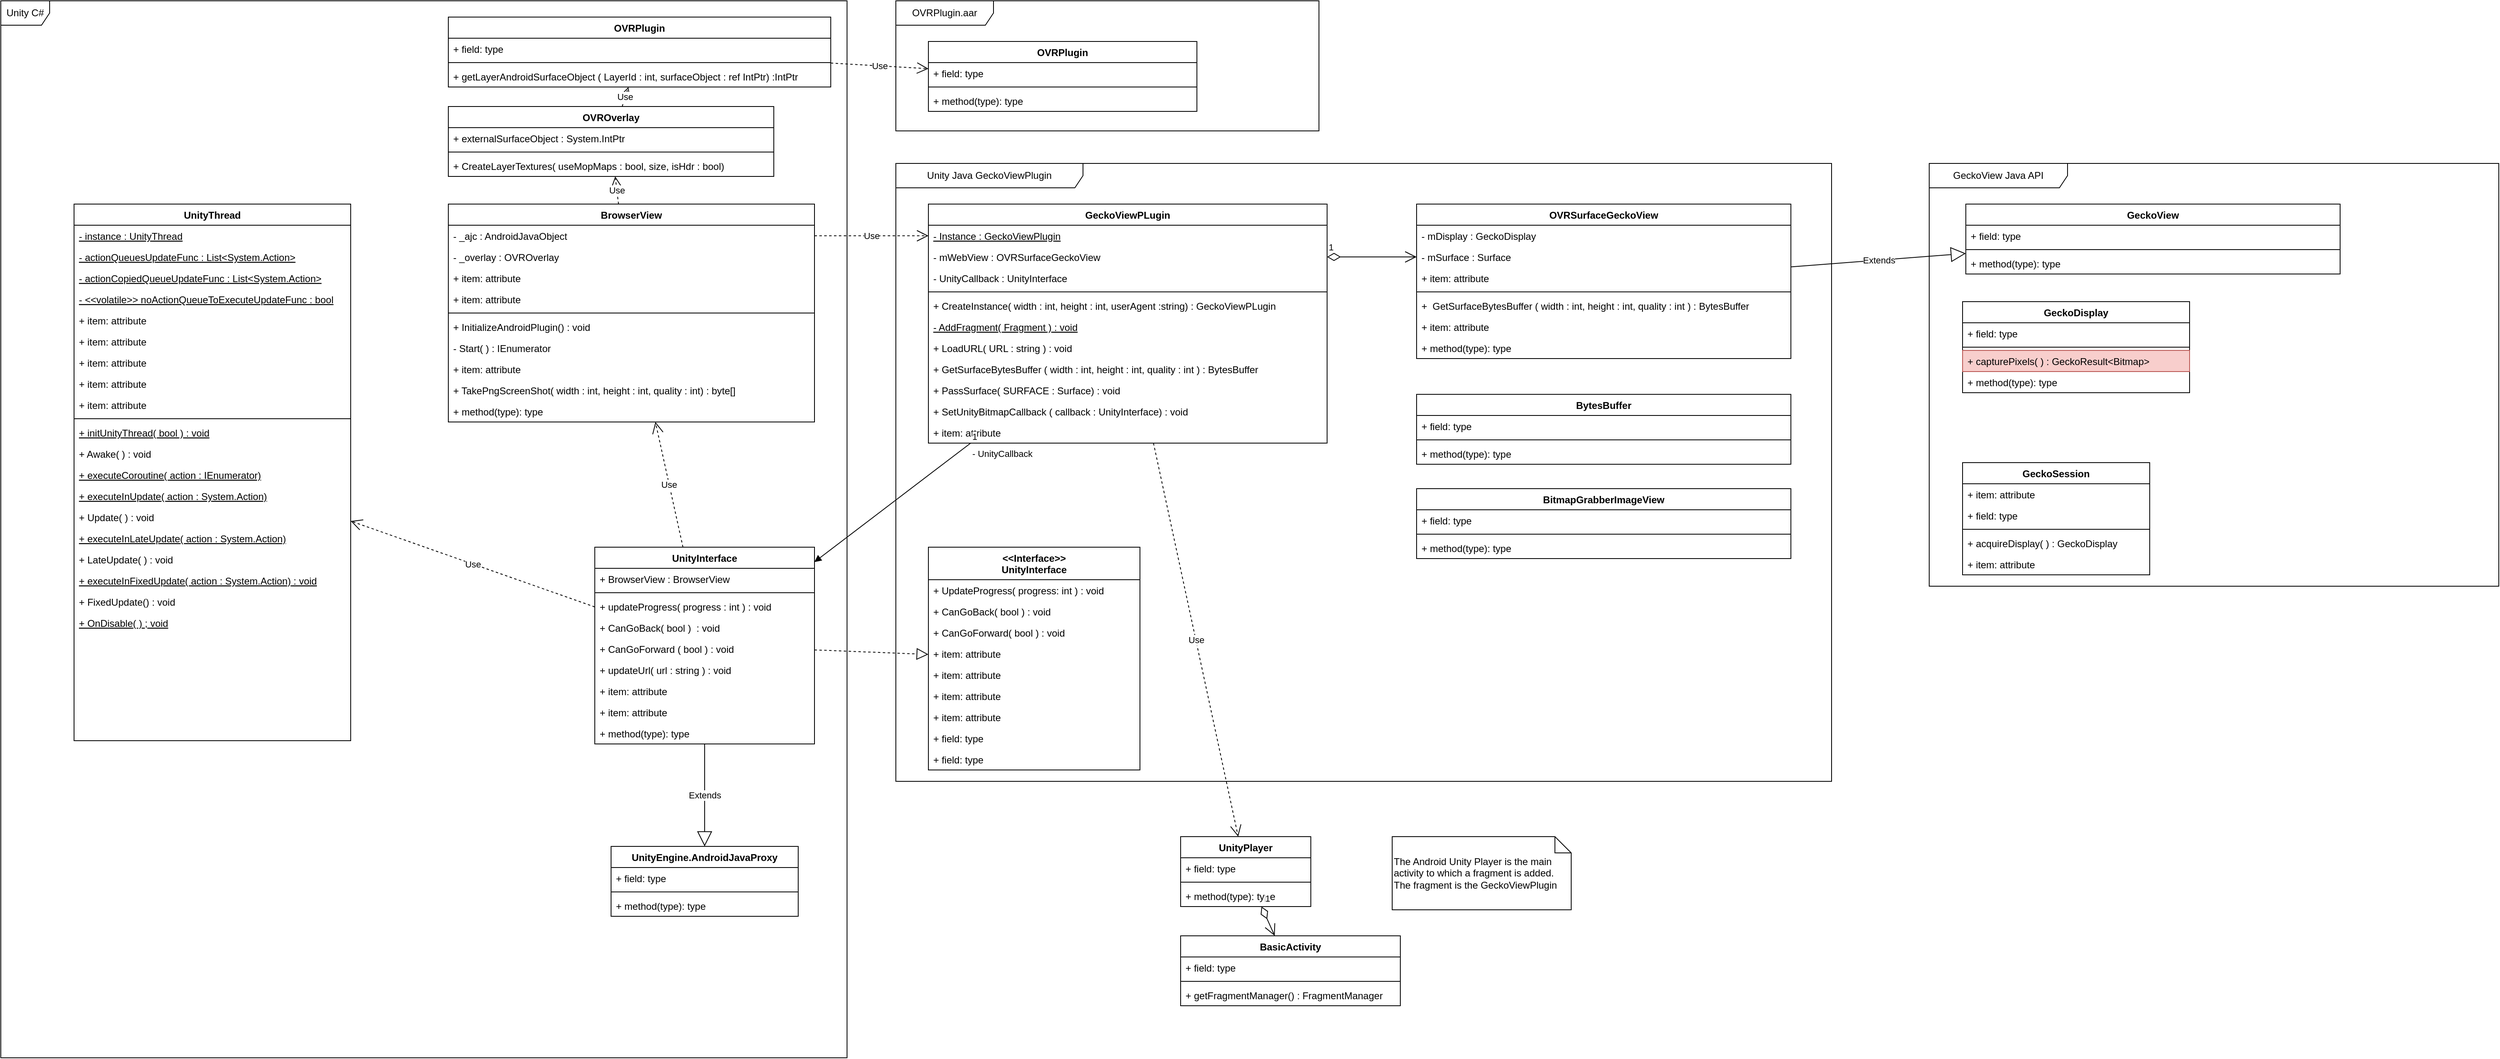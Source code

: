<mxfile version="20.5.3" type="github">
  <diagram id="C5RBs43oDa-KdzZeNtuy" name="Page-1">
    <mxGraphModel dx="1038" dy="1829" grid="1" gridSize="10" guides="1" tooltips="1" connect="1" arrows="1" fold="1" page="1" pageScale="1" pageWidth="827" pageHeight="1169" math="0" shadow="0">
      <root>
        <mxCell id="WIyWlLk6GJQsqaUBKTNV-0" />
        <mxCell id="WIyWlLk6GJQsqaUBKTNV-1" parent="WIyWlLk6GJQsqaUBKTNV-0" />
        <mxCell id="PyPGjf6b6cz7I885E77s-106" value="Unity C#" style="shape=umlFrame;whiteSpace=wrap;html=1;movable=0;resizable=0;rotatable=0;deletable=0;editable=0;connectable=0;" parent="WIyWlLk6GJQsqaUBKTNV-1" vertex="1">
          <mxGeometry x="70" y="-200" width="1040" height="1300" as="geometry" />
        </mxCell>
        <mxCell id="PyPGjf6b6cz7I885E77s-107" value="Unity Java GeckoViewPlugin" style="shape=umlFrame;whiteSpace=wrap;html=1;width=230;height=30;movable=0;resizable=0;rotatable=0;deletable=0;editable=0;connectable=0;" parent="WIyWlLk6GJQsqaUBKTNV-1" vertex="1">
          <mxGeometry x="1170" width="1150" height="760" as="geometry" />
        </mxCell>
        <mxCell id="PyPGjf6b6cz7I885E77s-108" value="GeckoView Java API" style="shape=umlFrame;whiteSpace=wrap;html=1;width=170;height=30;movable=0;resizable=0;rotatable=0;deletable=0;editable=0;connectable=0;" parent="WIyWlLk6GJQsqaUBKTNV-1" vertex="1">
          <mxGeometry x="2440" width="700" height="520" as="geometry" />
        </mxCell>
        <mxCell id="zkfFHV4jXpPFQw0GAbJ--0" value="UnityThread" style="swimlane;fontStyle=1;align=center;verticalAlign=top;childLayout=stackLayout;horizontal=1;startSize=26;horizontalStack=0;resizeParent=1;resizeLast=0;collapsible=1;marginBottom=0;rounded=0;shadow=0;strokeWidth=1;" parent="WIyWlLk6GJQsqaUBKTNV-1" vertex="1">
          <mxGeometry x="160" y="50" width="340" height="660" as="geometry">
            <mxRectangle x="230" y="140" width="160" height="26" as="alternateBounds" />
          </mxGeometry>
        </mxCell>
        <mxCell id="zkfFHV4jXpPFQw0GAbJ--1" value="- instance : UnityThread" style="text;align=left;verticalAlign=top;spacingLeft=4;spacingRight=4;overflow=hidden;rotatable=0;points=[[0,0.5],[1,0.5]];portConstraint=eastwest;fontStyle=4" parent="zkfFHV4jXpPFQw0GAbJ--0" vertex="1">
          <mxGeometry y="26" width="340" height="26" as="geometry" />
        </mxCell>
        <mxCell id="zkfFHV4jXpPFQw0GAbJ--2" value="- actionQueuesUpdateFunc : List&lt;System.Action&gt;" style="text;align=left;verticalAlign=top;spacingLeft=4;spacingRight=4;overflow=hidden;rotatable=0;points=[[0,0.5],[1,0.5]];portConstraint=eastwest;rounded=0;shadow=0;html=0;fontStyle=4" parent="zkfFHV4jXpPFQw0GAbJ--0" vertex="1">
          <mxGeometry y="52" width="340" height="26" as="geometry" />
        </mxCell>
        <mxCell id="PyPGjf6b6cz7I885E77s-5" value="- actionCopiedQueueUpdateFunc : List&lt;System.Action&gt;" style="text;strokeColor=none;fillColor=none;align=left;verticalAlign=top;spacingLeft=4;spacingRight=4;overflow=hidden;rotatable=0;points=[[0,0.5],[1,0.5]];portConstraint=eastwest;fontStyle=4" parent="zkfFHV4jXpPFQw0GAbJ--0" vertex="1">
          <mxGeometry y="78" width="340" height="26" as="geometry" />
        </mxCell>
        <mxCell id="zkfFHV4jXpPFQw0GAbJ--3" value="- &lt;&lt;volatile&gt;&gt; noActionQueueToExecuteUpdateFunc : bool" style="text;align=left;verticalAlign=top;spacingLeft=4;spacingRight=4;overflow=hidden;rotatable=0;points=[[0,0.5],[1,0.5]];portConstraint=eastwest;rounded=0;shadow=0;html=0;fontStyle=4" parent="zkfFHV4jXpPFQw0GAbJ--0" vertex="1">
          <mxGeometry y="104" width="340" height="26" as="geometry" />
        </mxCell>
        <mxCell id="PyPGjf6b6cz7I885E77s-6" value="+ item: attribute" style="text;strokeColor=none;fillColor=none;align=left;verticalAlign=top;spacingLeft=4;spacingRight=4;overflow=hidden;rotatable=0;points=[[0,0.5],[1,0.5]];portConstraint=eastwest;" parent="zkfFHV4jXpPFQw0GAbJ--0" vertex="1">
          <mxGeometry y="130" width="340" height="26" as="geometry" />
        </mxCell>
        <mxCell id="PyPGjf6b6cz7I885E77s-7" value="+ item: attribute" style="text;strokeColor=none;fillColor=none;align=left;verticalAlign=top;spacingLeft=4;spacingRight=4;overflow=hidden;rotatable=0;points=[[0,0.5],[1,0.5]];portConstraint=eastwest;" parent="zkfFHV4jXpPFQw0GAbJ--0" vertex="1">
          <mxGeometry y="156" width="340" height="26" as="geometry" />
        </mxCell>
        <mxCell id="PyPGjf6b6cz7I885E77s-8" value="+ item: attribute" style="text;strokeColor=none;fillColor=none;align=left;verticalAlign=top;spacingLeft=4;spacingRight=4;overflow=hidden;rotatable=0;points=[[0,0.5],[1,0.5]];portConstraint=eastwest;" parent="zkfFHV4jXpPFQw0GAbJ--0" vertex="1">
          <mxGeometry y="182" width="340" height="26" as="geometry" />
        </mxCell>
        <mxCell id="PyPGjf6b6cz7I885E77s-9" value="+ item: attribute" style="text;strokeColor=none;fillColor=none;align=left;verticalAlign=top;spacingLeft=4;spacingRight=4;overflow=hidden;rotatable=0;points=[[0,0.5],[1,0.5]];portConstraint=eastwest;" parent="zkfFHV4jXpPFQw0GAbJ--0" vertex="1">
          <mxGeometry y="208" width="340" height="26" as="geometry" />
        </mxCell>
        <mxCell id="PyPGjf6b6cz7I885E77s-1" value="+ item: attribute" style="text;strokeColor=none;fillColor=none;align=left;verticalAlign=top;spacingLeft=4;spacingRight=4;overflow=hidden;rotatable=0;points=[[0,0.5],[1,0.5]];portConstraint=eastwest;" parent="zkfFHV4jXpPFQw0GAbJ--0" vertex="1">
          <mxGeometry y="234" width="340" height="26" as="geometry" />
        </mxCell>
        <mxCell id="zkfFHV4jXpPFQw0GAbJ--4" value="" style="line;html=1;strokeWidth=1;align=left;verticalAlign=middle;spacingTop=-1;spacingLeft=3;spacingRight=3;rotatable=0;labelPosition=right;points=[];portConstraint=eastwest;" parent="zkfFHV4jXpPFQw0GAbJ--0" vertex="1">
          <mxGeometry y="260" width="340" height="8" as="geometry" />
        </mxCell>
        <mxCell id="PyPGjf6b6cz7I885E77s-2" value="+ initUnityThread( bool ) : void" style="text;strokeColor=none;fillColor=none;align=left;verticalAlign=top;spacingLeft=4;spacingRight=4;overflow=hidden;rotatable=0;points=[[0,0.5],[1,0.5]];portConstraint=eastwest;fontStyle=4" parent="zkfFHV4jXpPFQw0GAbJ--0" vertex="1">
          <mxGeometry y="268" width="340" height="26" as="geometry" />
        </mxCell>
        <mxCell id="PyPGjf6b6cz7I885E77s-4" value="+ Awake( ) : void" style="text;strokeColor=none;fillColor=none;align=left;verticalAlign=top;spacingLeft=4;spacingRight=4;overflow=hidden;rotatable=0;points=[[0,0.5],[1,0.5]];portConstraint=eastwest;" parent="zkfFHV4jXpPFQw0GAbJ--0" vertex="1">
          <mxGeometry y="294" width="340" height="26" as="geometry" />
        </mxCell>
        <mxCell id="zkfFHV4jXpPFQw0GAbJ--5" value="+ executeCoroutine( action : IEnumerator)" style="text;align=left;verticalAlign=top;spacingLeft=4;spacingRight=4;overflow=hidden;rotatable=0;points=[[0,0.5],[1,0.5]];portConstraint=eastwest;fontStyle=4" parent="zkfFHV4jXpPFQw0GAbJ--0" vertex="1">
          <mxGeometry y="320" width="340" height="26" as="geometry" />
        </mxCell>
        <mxCell id="PyPGjf6b6cz7I885E77s-11" value="+ executeInUpdate( action : System.Action)" style="text;strokeColor=none;fillColor=none;align=left;verticalAlign=top;spacingLeft=4;spacingRight=4;overflow=hidden;rotatable=0;points=[[0,0.5],[1,0.5]];portConstraint=eastwest;fontStyle=4" parent="zkfFHV4jXpPFQw0GAbJ--0" vertex="1">
          <mxGeometry y="346" width="340" height="26" as="geometry" />
        </mxCell>
        <mxCell id="PyPGjf6b6cz7I885E77s-13" value="+ Update( ) : void" style="text;strokeColor=none;fillColor=none;align=left;verticalAlign=top;spacingLeft=4;spacingRight=4;overflow=hidden;rotatable=0;points=[[0,0.5],[1,0.5]];portConstraint=eastwest;" parent="zkfFHV4jXpPFQw0GAbJ--0" vertex="1">
          <mxGeometry y="372" width="340" height="26" as="geometry" />
        </mxCell>
        <mxCell id="PyPGjf6b6cz7I885E77s-12" value="+ executeInLateUpdate( action : System.Action)" style="text;strokeColor=none;fillColor=none;align=left;verticalAlign=top;spacingLeft=4;spacingRight=4;overflow=hidden;rotatable=0;points=[[0,0.5],[1,0.5]];portConstraint=eastwest;fontStyle=4" parent="zkfFHV4jXpPFQw0GAbJ--0" vertex="1">
          <mxGeometry y="398" width="340" height="26" as="geometry" />
        </mxCell>
        <mxCell id="PyPGjf6b6cz7I885E77s-15" value="+ LateUpdate( ) : void" style="text;strokeColor=none;fillColor=none;align=left;verticalAlign=top;spacingLeft=4;spacingRight=4;overflow=hidden;rotatable=0;points=[[0,0.5],[1,0.5]];portConstraint=eastwest;" parent="zkfFHV4jXpPFQw0GAbJ--0" vertex="1">
          <mxGeometry y="424" width="340" height="26" as="geometry" />
        </mxCell>
        <mxCell id="PyPGjf6b6cz7I885E77s-18" value="+ executeInFixedUpdate( action : System.Action) : void" style="text;strokeColor=none;fillColor=none;align=left;verticalAlign=top;spacingLeft=4;spacingRight=4;overflow=hidden;rotatable=0;points=[[0,0.5],[1,0.5]];portConstraint=eastwest;fontStyle=4" parent="zkfFHV4jXpPFQw0GAbJ--0" vertex="1">
          <mxGeometry y="450" width="340" height="26" as="geometry" />
        </mxCell>
        <mxCell id="PyPGjf6b6cz7I885E77s-17" value="+ FixedUpdate() : void" style="text;strokeColor=none;fillColor=none;align=left;verticalAlign=top;spacingLeft=4;spacingRight=4;overflow=hidden;rotatable=0;points=[[0,0.5],[1,0.5]];portConstraint=eastwest;" parent="zkfFHV4jXpPFQw0GAbJ--0" vertex="1">
          <mxGeometry y="476" width="340" height="26" as="geometry" />
        </mxCell>
        <mxCell id="PyPGjf6b6cz7I885E77s-3" value="+ OnDisable( ) ; void" style="text;strokeColor=none;fillColor=none;align=left;verticalAlign=top;spacingLeft=4;spacingRight=4;overflow=hidden;rotatable=0;points=[[0,0.5],[1,0.5]];portConstraint=eastwest;fontStyle=4" parent="zkfFHV4jXpPFQw0GAbJ--0" vertex="1">
          <mxGeometry y="502" width="340" height="26" as="geometry" />
        </mxCell>
        <mxCell id="PyPGjf6b6cz7I885E77s-19" value="BrowserView" style="swimlane;fontStyle=1;align=center;verticalAlign=top;childLayout=stackLayout;horizontal=1;startSize=26;horizontalStack=0;resizeParent=1;resizeParentMax=0;resizeLast=0;collapsible=1;marginBottom=0;" parent="WIyWlLk6GJQsqaUBKTNV-1" vertex="1">
          <mxGeometry x="620" y="50" width="450" height="268" as="geometry" />
        </mxCell>
        <mxCell id="PyPGjf6b6cz7I885E77s-25" value="- _ajc : AndroidJavaObject" style="text;strokeColor=none;fillColor=none;align=left;verticalAlign=top;spacingLeft=4;spacingRight=4;overflow=hidden;rotatable=0;points=[[0,0.5],[1,0.5]];portConstraint=eastwest;" parent="PyPGjf6b6cz7I885E77s-19" vertex="1">
          <mxGeometry y="26" width="450" height="26" as="geometry" />
        </mxCell>
        <mxCell id="PyPGjf6b6cz7I885E77s-24" value="- _overlay : OVROverlay" style="text;strokeColor=none;fillColor=none;align=left;verticalAlign=top;spacingLeft=4;spacingRight=4;overflow=hidden;rotatable=0;points=[[0,0.5],[1,0.5]];portConstraint=eastwest;" parent="PyPGjf6b6cz7I885E77s-19" vertex="1">
          <mxGeometry y="52" width="450" height="26" as="geometry" />
        </mxCell>
        <mxCell id="PyPGjf6b6cz7I885E77s-26" value="+ item: attribute" style="text;strokeColor=none;fillColor=none;align=left;verticalAlign=top;spacingLeft=4;spacingRight=4;overflow=hidden;rotatable=0;points=[[0,0.5],[1,0.5]];portConstraint=eastwest;" parent="PyPGjf6b6cz7I885E77s-19" vertex="1">
          <mxGeometry y="78" width="450" height="26" as="geometry" />
        </mxCell>
        <mxCell id="PyPGjf6b6cz7I885E77s-23" value="+ item: attribute" style="text;strokeColor=none;fillColor=none;align=left;verticalAlign=top;spacingLeft=4;spacingRight=4;overflow=hidden;rotatable=0;points=[[0,0.5],[1,0.5]];portConstraint=eastwest;" parent="PyPGjf6b6cz7I885E77s-19" vertex="1">
          <mxGeometry y="104" width="450" height="26" as="geometry" />
        </mxCell>
        <mxCell id="PyPGjf6b6cz7I885E77s-21" value="" style="line;strokeWidth=1;fillColor=none;align=left;verticalAlign=middle;spacingTop=-1;spacingLeft=3;spacingRight=3;rotatable=0;labelPosition=right;points=[];portConstraint=eastwest;strokeColor=inherit;" parent="PyPGjf6b6cz7I885E77s-19" vertex="1">
          <mxGeometry y="130" width="450" height="8" as="geometry" />
        </mxCell>
        <mxCell id="PyPGjf6b6cz7I885E77s-29" value="+ InitializeAndroidPlugin() : void" style="text;strokeColor=none;fillColor=none;align=left;verticalAlign=top;spacingLeft=4;spacingRight=4;overflow=hidden;rotatable=0;points=[[0,0.5],[1,0.5]];portConstraint=eastwest;" parent="PyPGjf6b6cz7I885E77s-19" vertex="1">
          <mxGeometry y="138" width="450" height="26" as="geometry" />
        </mxCell>
        <mxCell id="PyPGjf6b6cz7I885E77s-94" value="- Start( ) : IEnumerator" style="text;strokeColor=none;fillColor=none;align=left;verticalAlign=top;spacingLeft=4;spacingRight=4;overflow=hidden;rotatable=0;points=[[0,0.5],[1,0.5]];portConstraint=eastwest;" parent="PyPGjf6b6cz7I885E77s-19" vertex="1">
          <mxGeometry y="164" width="450" height="26" as="geometry" />
        </mxCell>
        <mxCell id="PyPGjf6b6cz7I885E77s-28" value="+ item: attribute" style="text;strokeColor=none;fillColor=none;align=left;verticalAlign=top;spacingLeft=4;spacingRight=4;overflow=hidden;rotatable=0;points=[[0,0.5],[1,0.5]];portConstraint=eastwest;" parent="PyPGjf6b6cz7I885E77s-19" vertex="1">
          <mxGeometry y="190" width="450" height="26" as="geometry" />
        </mxCell>
        <mxCell id="PyPGjf6b6cz7I885E77s-27" value="+ TakePngScreenShot( width : int, height : int, quality : int) : byte[]" style="text;strokeColor=none;fillColor=none;align=left;verticalAlign=top;spacingLeft=4;spacingRight=4;overflow=hidden;rotatable=0;points=[[0,0.5],[1,0.5]];portConstraint=eastwest;" parent="PyPGjf6b6cz7I885E77s-19" vertex="1">
          <mxGeometry y="216" width="450" height="26" as="geometry" />
        </mxCell>
        <mxCell id="PyPGjf6b6cz7I885E77s-22" value="+ method(type): type" style="text;strokeColor=none;fillColor=none;align=left;verticalAlign=top;spacingLeft=4;spacingRight=4;overflow=hidden;rotatable=0;points=[[0,0.5],[1,0.5]];portConstraint=eastwest;" parent="PyPGjf6b6cz7I885E77s-19" vertex="1">
          <mxGeometry y="242" width="450" height="26" as="geometry" />
        </mxCell>
        <mxCell id="PyPGjf6b6cz7I885E77s-30" value="GeckoViewPLugin" style="swimlane;fontStyle=1;align=center;verticalAlign=top;childLayout=stackLayout;horizontal=1;startSize=26;horizontalStack=0;resizeParent=1;resizeParentMax=0;resizeLast=0;collapsible=1;marginBottom=0;" parent="WIyWlLk6GJQsqaUBKTNV-1" vertex="1">
          <mxGeometry x="1210" y="50" width="490" height="294" as="geometry" />
        </mxCell>
        <mxCell id="PyPGjf6b6cz7I885E77s-37" value="- Instance : GeckoViewPlugin" style="text;strokeColor=none;fillColor=none;align=left;verticalAlign=top;spacingLeft=4;spacingRight=4;overflow=hidden;rotatable=0;points=[[0,0.5],[1,0.5]];portConstraint=eastwest;fontStyle=4" parent="PyPGjf6b6cz7I885E77s-30" vertex="1">
          <mxGeometry y="26" width="490" height="26" as="geometry" />
        </mxCell>
        <mxCell id="PyPGjf6b6cz7I885E77s-34" value="- mWebView : OVRSurfaceGeckoView" style="text;strokeColor=none;fillColor=none;align=left;verticalAlign=top;spacingLeft=4;spacingRight=4;overflow=hidden;rotatable=0;points=[[0,0.5],[1,0.5]];portConstraint=eastwest;" parent="PyPGjf6b6cz7I885E77s-30" vertex="1">
          <mxGeometry y="52" width="490" height="26" as="geometry" />
        </mxCell>
        <mxCell id="PyPGjf6b6cz7I885E77s-31" value="- UnityCallback : UnityInterface" style="text;strokeColor=none;fillColor=none;align=left;verticalAlign=top;spacingLeft=4;spacingRight=4;overflow=hidden;rotatable=0;points=[[0,0.5],[1,0.5]];portConstraint=eastwest;" parent="PyPGjf6b6cz7I885E77s-30" vertex="1">
          <mxGeometry y="78" width="490" height="26" as="geometry" />
        </mxCell>
        <mxCell id="PyPGjf6b6cz7I885E77s-32" value="" style="line;strokeWidth=1;fillColor=none;align=left;verticalAlign=middle;spacingTop=-1;spacingLeft=3;spacingRight=3;rotatable=0;labelPosition=right;points=[];portConstraint=eastwest;strokeColor=inherit;" parent="PyPGjf6b6cz7I885E77s-30" vertex="1">
          <mxGeometry y="104" width="490" height="8" as="geometry" />
        </mxCell>
        <mxCell id="PyPGjf6b6cz7I885E77s-33" value="+ CreateInstance( width : int, height : int, userAgent :string) : GeckoViewPLugin" style="text;strokeColor=none;fillColor=none;align=left;verticalAlign=top;spacingLeft=4;spacingRight=4;overflow=hidden;rotatable=0;points=[[0,0.5],[1,0.5]];portConstraint=eastwest;" parent="PyPGjf6b6cz7I885E77s-30" vertex="1">
          <mxGeometry y="112" width="490" height="26" as="geometry" />
        </mxCell>
        <mxCell id="PyPGjf6b6cz7I885E77s-112" value="- AddFragment( Fragment ) : void" style="text;strokeColor=none;fillColor=none;align=left;verticalAlign=top;spacingLeft=4;spacingRight=4;overflow=hidden;rotatable=0;points=[[0,0.5],[1,0.5]];portConstraint=eastwest;fontStyle=4" parent="PyPGjf6b6cz7I885E77s-30" vertex="1">
          <mxGeometry y="138" width="490" height="26" as="geometry" />
        </mxCell>
        <mxCell id="PyPGjf6b6cz7I885E77s-36" value="+ LoadURL( URL : string ) : void" style="text;strokeColor=none;fillColor=none;align=left;verticalAlign=top;spacingLeft=4;spacingRight=4;overflow=hidden;rotatable=0;points=[[0,0.5],[1,0.5]];portConstraint=eastwest;" parent="PyPGjf6b6cz7I885E77s-30" vertex="1">
          <mxGeometry y="164" width="490" height="26" as="geometry" />
        </mxCell>
        <mxCell id="PyPGjf6b6cz7I885E77s-93" value="+ GetSurfaceBytesBuffer ( width : int, height : int, quality : int ) : BytesBuffer" style="text;strokeColor=none;fillColor=none;align=left;verticalAlign=top;spacingLeft=4;spacingRight=4;overflow=hidden;rotatable=0;points=[[0,0.5],[1,0.5]];portConstraint=eastwest;" parent="PyPGjf6b6cz7I885E77s-30" vertex="1">
          <mxGeometry y="190" width="490" height="26" as="geometry" />
        </mxCell>
        <mxCell id="PyPGjf6b6cz7I885E77s-92" value="+ PassSurface( SURFACE : Surface) : void" style="text;strokeColor=none;fillColor=none;align=left;verticalAlign=top;spacingLeft=4;spacingRight=4;overflow=hidden;rotatable=0;points=[[0,0.5],[1,0.5]];portConstraint=eastwest;" parent="PyPGjf6b6cz7I885E77s-30" vertex="1">
          <mxGeometry y="216" width="490" height="26" as="geometry" />
        </mxCell>
        <mxCell id="PyPGjf6b6cz7I885E77s-111" value="+ SetUnityBitmapCallback ( callback : UnityInterface) : void" style="text;strokeColor=none;fillColor=none;align=left;verticalAlign=top;spacingLeft=4;spacingRight=4;overflow=hidden;rotatable=0;points=[[0,0.5],[1,0.5]];portConstraint=eastwest;" parent="PyPGjf6b6cz7I885E77s-30" vertex="1">
          <mxGeometry y="242" width="490" height="26" as="geometry" />
        </mxCell>
        <mxCell id="PyPGjf6b6cz7I885E77s-35" value="+ item: attribute" style="text;strokeColor=none;fillColor=none;align=left;verticalAlign=top;spacingLeft=4;spacingRight=4;overflow=hidden;rotatable=0;points=[[0,0.5],[1,0.5]];portConstraint=eastwest;" parent="PyPGjf6b6cz7I885E77s-30" vertex="1">
          <mxGeometry y="268" width="490" height="26" as="geometry" />
        </mxCell>
        <mxCell id="PyPGjf6b6cz7I885E77s-39" value="OVROverlay" style="swimlane;fontStyle=1;align=center;verticalAlign=top;childLayout=stackLayout;horizontal=1;startSize=26;horizontalStack=0;resizeParent=1;resizeParentMax=0;resizeLast=0;collapsible=1;marginBottom=0;" parent="WIyWlLk6GJQsqaUBKTNV-1" vertex="1">
          <mxGeometry x="620" y="-70" width="400" height="86" as="geometry" />
        </mxCell>
        <mxCell id="PyPGjf6b6cz7I885E77s-40" value="+ externalSurfaceObject : System.IntPtr" style="text;strokeColor=none;fillColor=none;align=left;verticalAlign=top;spacingLeft=4;spacingRight=4;overflow=hidden;rotatable=0;points=[[0,0.5],[1,0.5]];portConstraint=eastwest;" parent="PyPGjf6b6cz7I885E77s-39" vertex="1">
          <mxGeometry y="26" width="400" height="26" as="geometry" />
        </mxCell>
        <mxCell id="PyPGjf6b6cz7I885E77s-41" value="" style="line;strokeWidth=1;fillColor=none;align=left;verticalAlign=middle;spacingTop=-1;spacingLeft=3;spacingRight=3;rotatable=0;labelPosition=right;points=[];portConstraint=eastwest;strokeColor=inherit;" parent="PyPGjf6b6cz7I885E77s-39" vertex="1">
          <mxGeometry y="52" width="400" height="8" as="geometry" />
        </mxCell>
        <mxCell id="PyPGjf6b6cz7I885E77s-42" value="+ CreateLayerTextures( useMopMaps : bool, size, isHdr : bool)" style="text;strokeColor=none;fillColor=none;align=left;verticalAlign=top;spacingLeft=4;spacingRight=4;overflow=hidden;rotatable=0;points=[[0,0.5],[1,0.5]];portConstraint=eastwest;" parent="PyPGjf6b6cz7I885E77s-39" vertex="1">
          <mxGeometry y="60" width="400" height="26" as="geometry" />
        </mxCell>
        <mxCell id="PyPGjf6b6cz7I885E77s-44" value="Use" style="endArrow=open;endSize=12;dashed=1;html=1;rounded=0;" parent="WIyWlLk6GJQsqaUBKTNV-1" source="PyPGjf6b6cz7I885E77s-19" target="PyPGjf6b6cz7I885E77s-39" edge="1">
          <mxGeometry width="160" relative="1" as="geometry">
            <mxPoint x="1110" y="214.5" as="sourcePoint" />
            <mxPoint x="1270" y="214.5" as="targetPoint" />
          </mxGeometry>
        </mxCell>
        <mxCell id="PyPGjf6b6cz7I885E77s-48" value="Use" style="endArrow=open;endSize=12;dashed=1;html=1;rounded=0;entryX=0;entryY=0.5;entryDx=0;entryDy=0;exitX=1;exitY=0.5;exitDx=0;exitDy=0;" parent="WIyWlLk6GJQsqaUBKTNV-1" source="PyPGjf6b6cz7I885E77s-25" target="PyPGjf6b6cz7I885E77s-37" edge="1">
          <mxGeometry width="160" relative="1" as="geometry">
            <mxPoint x="1040" y="130" as="sourcePoint" />
            <mxPoint x="1200" y="130" as="targetPoint" />
          </mxGeometry>
        </mxCell>
        <mxCell id="PyPGjf6b6cz7I885E77s-49" value="OVRSurfaceGeckoView" style="swimlane;fontStyle=1;align=center;verticalAlign=top;childLayout=stackLayout;horizontal=1;startSize=26;horizontalStack=0;resizeParent=1;resizeParentMax=0;resizeLast=0;collapsible=1;marginBottom=0;" parent="WIyWlLk6GJQsqaUBKTNV-1" vertex="1">
          <mxGeometry x="1810" y="50" width="460" height="190" as="geometry" />
        </mxCell>
        <mxCell id="PyPGjf6b6cz7I885E77s-55" value="- mDisplay : GeckoDisplay" style="text;strokeColor=none;fillColor=none;align=left;verticalAlign=top;spacingLeft=4;spacingRight=4;overflow=hidden;rotatable=0;points=[[0,0.5],[1,0.5]];portConstraint=eastwest;" parent="PyPGjf6b6cz7I885E77s-49" vertex="1">
          <mxGeometry y="26" width="460" height="26" as="geometry" />
        </mxCell>
        <mxCell id="PyPGjf6b6cz7I885E77s-50" value="- mSurface : Surface" style="text;strokeColor=none;fillColor=none;align=left;verticalAlign=top;spacingLeft=4;spacingRight=4;overflow=hidden;rotatable=0;points=[[0,0.5],[1,0.5]];portConstraint=eastwest;" parent="PyPGjf6b6cz7I885E77s-49" vertex="1">
          <mxGeometry y="52" width="460" height="26" as="geometry" />
        </mxCell>
        <mxCell id="PyPGjf6b6cz7I885E77s-54" value="+ item: attribute" style="text;strokeColor=none;fillColor=none;align=left;verticalAlign=top;spacingLeft=4;spacingRight=4;overflow=hidden;rotatable=0;points=[[0,0.5],[1,0.5]];portConstraint=eastwest;" parent="PyPGjf6b6cz7I885E77s-49" vertex="1">
          <mxGeometry y="78" width="460" height="26" as="geometry" />
        </mxCell>
        <mxCell id="PyPGjf6b6cz7I885E77s-51" value="" style="line;strokeWidth=1;fillColor=none;align=left;verticalAlign=middle;spacingTop=-1;spacingLeft=3;spacingRight=3;rotatable=0;labelPosition=right;points=[];portConstraint=eastwest;strokeColor=inherit;" parent="PyPGjf6b6cz7I885E77s-49" vertex="1">
          <mxGeometry y="104" width="460" height="8" as="geometry" />
        </mxCell>
        <mxCell id="PyPGjf6b6cz7I885E77s-56" value="+  GetSurfaceBytesBuffer ( width : int, height : int, quality : int ) : BytesBuffer" style="text;strokeColor=none;fillColor=none;align=left;verticalAlign=top;spacingLeft=4;spacingRight=4;overflow=hidden;rotatable=0;points=[[0,0.5],[1,0.5]];portConstraint=eastwest;" parent="PyPGjf6b6cz7I885E77s-49" vertex="1">
          <mxGeometry y="112" width="460" height="26" as="geometry" />
        </mxCell>
        <mxCell id="PyPGjf6b6cz7I885E77s-57" value="+ item: attribute" style="text;strokeColor=none;fillColor=none;align=left;verticalAlign=top;spacingLeft=4;spacingRight=4;overflow=hidden;rotatable=0;points=[[0,0.5],[1,0.5]];portConstraint=eastwest;" parent="PyPGjf6b6cz7I885E77s-49" vertex="1">
          <mxGeometry y="138" width="460" height="26" as="geometry" />
        </mxCell>
        <mxCell id="PyPGjf6b6cz7I885E77s-52" value="+ method(type): type" style="text;strokeColor=none;fillColor=none;align=left;verticalAlign=top;spacingLeft=4;spacingRight=4;overflow=hidden;rotatable=0;points=[[0,0.5],[1,0.5]];portConstraint=eastwest;" parent="PyPGjf6b6cz7I885E77s-49" vertex="1">
          <mxGeometry y="164" width="460" height="26" as="geometry" />
        </mxCell>
        <mxCell id="PyPGjf6b6cz7I885E77s-53" value="1" style="endArrow=open;html=1;endSize=12;startArrow=diamondThin;startSize=14;startFill=0;align=left;verticalAlign=bottom;rounded=0;exitX=1;exitY=0.5;exitDx=0;exitDy=0;entryX=0;entryY=0.5;entryDx=0;entryDy=0;" parent="WIyWlLk6GJQsqaUBKTNV-1" source="PyPGjf6b6cz7I885E77s-34" target="PyPGjf6b6cz7I885E77s-50" edge="1">
          <mxGeometry x="-1" y="3" relative="1" as="geometry">
            <mxPoint x="1780" y="210" as="sourcePoint" />
            <mxPoint x="1940" y="210" as="targetPoint" />
          </mxGeometry>
        </mxCell>
        <mxCell id="PyPGjf6b6cz7I885E77s-58" value="GeckoView" style="swimlane;fontStyle=1;align=center;verticalAlign=top;childLayout=stackLayout;horizontal=1;startSize=26;horizontalStack=0;resizeParent=1;resizeParentMax=0;resizeLast=0;collapsible=1;marginBottom=0;" parent="WIyWlLk6GJQsqaUBKTNV-1" vertex="1">
          <mxGeometry x="2485" y="50" width="460" height="86" as="geometry" />
        </mxCell>
        <mxCell id="PyPGjf6b6cz7I885E77s-59" value="+ field: type" style="text;strokeColor=none;fillColor=none;align=left;verticalAlign=top;spacingLeft=4;spacingRight=4;overflow=hidden;rotatable=0;points=[[0,0.5],[1,0.5]];portConstraint=eastwest;" parent="PyPGjf6b6cz7I885E77s-58" vertex="1">
          <mxGeometry y="26" width="460" height="26" as="geometry" />
        </mxCell>
        <mxCell id="PyPGjf6b6cz7I885E77s-60" value="" style="line;strokeWidth=1;fillColor=none;align=left;verticalAlign=middle;spacingTop=-1;spacingLeft=3;spacingRight=3;rotatable=0;labelPosition=right;points=[];portConstraint=eastwest;strokeColor=inherit;" parent="PyPGjf6b6cz7I885E77s-58" vertex="1">
          <mxGeometry y="52" width="460" height="8" as="geometry" />
        </mxCell>
        <mxCell id="PyPGjf6b6cz7I885E77s-61" value="+ method(type): type" style="text;strokeColor=none;fillColor=none;align=left;verticalAlign=top;spacingLeft=4;spacingRight=4;overflow=hidden;rotatable=0;points=[[0,0.5],[1,0.5]];portConstraint=eastwest;" parent="PyPGjf6b6cz7I885E77s-58" vertex="1">
          <mxGeometry y="60" width="460" height="26" as="geometry" />
        </mxCell>
        <mxCell id="PyPGjf6b6cz7I885E77s-62" value="Extends" style="endArrow=block;endSize=16;endFill=0;html=1;rounded=0;" parent="WIyWlLk6GJQsqaUBKTNV-1" source="PyPGjf6b6cz7I885E77s-49" target="PyPGjf6b6cz7I885E77s-58" edge="1">
          <mxGeometry width="160" relative="1" as="geometry">
            <mxPoint x="1890" y="320" as="sourcePoint" />
            <mxPoint x="2050" y="320" as="targetPoint" />
          </mxGeometry>
        </mxCell>
        <mxCell id="PyPGjf6b6cz7I885E77s-63" value="BytesBuffer" style="swimlane;fontStyle=1;align=center;verticalAlign=top;childLayout=stackLayout;horizontal=1;startSize=26;horizontalStack=0;resizeParent=1;resizeParentMax=0;resizeLast=0;collapsible=1;marginBottom=0;" parent="WIyWlLk6GJQsqaUBKTNV-1" vertex="1">
          <mxGeometry x="1810" y="284" width="460" height="86" as="geometry" />
        </mxCell>
        <mxCell id="PyPGjf6b6cz7I885E77s-64" value="+ field: type" style="text;strokeColor=none;fillColor=none;align=left;verticalAlign=top;spacingLeft=4;spacingRight=4;overflow=hidden;rotatable=0;points=[[0,0.5],[1,0.5]];portConstraint=eastwest;" parent="PyPGjf6b6cz7I885E77s-63" vertex="1">
          <mxGeometry y="26" width="460" height="26" as="geometry" />
        </mxCell>
        <mxCell id="PyPGjf6b6cz7I885E77s-65" value="" style="line;strokeWidth=1;fillColor=none;align=left;verticalAlign=middle;spacingTop=-1;spacingLeft=3;spacingRight=3;rotatable=0;labelPosition=right;points=[];portConstraint=eastwest;strokeColor=inherit;" parent="PyPGjf6b6cz7I885E77s-63" vertex="1">
          <mxGeometry y="52" width="460" height="8" as="geometry" />
        </mxCell>
        <mxCell id="PyPGjf6b6cz7I885E77s-66" value="+ method(type): type" style="text;strokeColor=none;fillColor=none;align=left;verticalAlign=top;spacingLeft=4;spacingRight=4;overflow=hidden;rotatable=0;points=[[0,0.5],[1,0.5]];portConstraint=eastwest;" parent="PyPGjf6b6cz7I885E77s-63" vertex="1">
          <mxGeometry y="60" width="460" height="26" as="geometry" />
        </mxCell>
        <mxCell id="PyPGjf6b6cz7I885E77s-67" value="BasicActivity" style="swimlane;fontStyle=1;align=center;verticalAlign=top;childLayout=stackLayout;horizontal=1;startSize=26;horizontalStack=0;resizeParent=1;resizeParentMax=0;resizeLast=0;collapsible=1;marginBottom=0;" parent="WIyWlLk6GJQsqaUBKTNV-1" vertex="1">
          <mxGeometry x="1520" y="950" width="270" height="86" as="geometry" />
        </mxCell>
        <mxCell id="PyPGjf6b6cz7I885E77s-68" value="+ field: type" style="text;strokeColor=none;fillColor=none;align=left;verticalAlign=top;spacingLeft=4;spacingRight=4;overflow=hidden;rotatable=0;points=[[0,0.5],[1,0.5]];portConstraint=eastwest;" parent="PyPGjf6b6cz7I885E77s-67" vertex="1">
          <mxGeometry y="26" width="270" height="26" as="geometry" />
        </mxCell>
        <mxCell id="PyPGjf6b6cz7I885E77s-69" value="" style="line;strokeWidth=1;fillColor=none;align=left;verticalAlign=middle;spacingTop=-1;spacingLeft=3;spacingRight=3;rotatable=0;labelPosition=right;points=[];portConstraint=eastwest;strokeColor=inherit;" parent="PyPGjf6b6cz7I885E77s-67" vertex="1">
          <mxGeometry y="52" width="270" height="8" as="geometry" />
        </mxCell>
        <mxCell id="PyPGjf6b6cz7I885E77s-70" value="+ getFragmentManager() : FragmentManager" style="text;strokeColor=none;fillColor=none;align=left;verticalAlign=top;spacingLeft=4;spacingRight=4;overflow=hidden;rotatable=0;points=[[0,0.5],[1,0.5]];portConstraint=eastwest;" parent="PyPGjf6b6cz7I885E77s-67" vertex="1">
          <mxGeometry y="60" width="270" height="26" as="geometry" />
        </mxCell>
        <mxCell id="PyPGjf6b6cz7I885E77s-71" value="BitmapGrabberImageView" style="swimlane;fontStyle=1;align=center;verticalAlign=top;childLayout=stackLayout;horizontal=1;startSize=26;horizontalStack=0;resizeParent=1;resizeParentMax=0;resizeLast=0;collapsible=1;marginBottom=0;" parent="WIyWlLk6GJQsqaUBKTNV-1" vertex="1">
          <mxGeometry x="1810" y="400" width="460" height="86" as="geometry" />
        </mxCell>
        <mxCell id="PyPGjf6b6cz7I885E77s-72" value="+ field: type" style="text;strokeColor=none;fillColor=none;align=left;verticalAlign=top;spacingLeft=4;spacingRight=4;overflow=hidden;rotatable=0;points=[[0,0.5],[1,0.5]];portConstraint=eastwest;" parent="PyPGjf6b6cz7I885E77s-71" vertex="1">
          <mxGeometry y="26" width="460" height="26" as="geometry" />
        </mxCell>
        <mxCell id="PyPGjf6b6cz7I885E77s-73" value="" style="line;strokeWidth=1;fillColor=none;align=left;verticalAlign=middle;spacingTop=-1;spacingLeft=3;spacingRight=3;rotatable=0;labelPosition=right;points=[];portConstraint=eastwest;strokeColor=inherit;" parent="PyPGjf6b6cz7I885E77s-71" vertex="1">
          <mxGeometry y="52" width="460" height="8" as="geometry" />
        </mxCell>
        <mxCell id="PyPGjf6b6cz7I885E77s-74" value="+ method(type): type" style="text;strokeColor=none;fillColor=none;align=left;verticalAlign=top;spacingLeft=4;spacingRight=4;overflow=hidden;rotatable=0;points=[[0,0.5],[1,0.5]];portConstraint=eastwest;" parent="PyPGjf6b6cz7I885E77s-71" vertex="1">
          <mxGeometry y="60" width="460" height="26" as="geometry" />
        </mxCell>
        <mxCell id="PyPGjf6b6cz7I885E77s-79" value="UnityInterface" style="swimlane;fontStyle=1;align=center;verticalAlign=top;childLayout=stackLayout;horizontal=1;startSize=26;horizontalStack=0;resizeParent=1;resizeParentMax=0;resizeLast=0;collapsible=1;marginBottom=0;" parent="WIyWlLk6GJQsqaUBKTNV-1" vertex="1">
          <mxGeometry x="800" y="472" width="270" height="242" as="geometry" />
        </mxCell>
        <mxCell id="PyPGjf6b6cz7I885E77s-80" value="+ BrowserView : BrowserView" style="text;strokeColor=none;fillColor=none;align=left;verticalAlign=top;spacingLeft=4;spacingRight=4;overflow=hidden;rotatable=0;points=[[0,0.5],[1,0.5]];portConstraint=eastwest;" parent="PyPGjf6b6cz7I885E77s-79" vertex="1">
          <mxGeometry y="26" width="270" height="26" as="geometry" />
        </mxCell>
        <mxCell id="PyPGjf6b6cz7I885E77s-81" value="" style="line;strokeWidth=1;fillColor=none;align=left;verticalAlign=middle;spacingTop=-1;spacingLeft=3;spacingRight=3;rotatable=0;labelPosition=right;points=[];portConstraint=eastwest;strokeColor=inherit;" parent="PyPGjf6b6cz7I885E77s-79" vertex="1">
          <mxGeometry y="52" width="270" height="8" as="geometry" />
        </mxCell>
        <mxCell id="PyPGjf6b6cz7I885E77s-115" value="+ updateProgress( progress : int ) : void" style="text;strokeColor=none;fillColor=none;align=left;verticalAlign=top;spacingLeft=4;spacingRight=4;overflow=hidden;rotatable=0;points=[[0,0.5],[1,0.5]];portConstraint=eastwest;" parent="PyPGjf6b6cz7I885E77s-79" vertex="1">
          <mxGeometry y="60" width="270" height="26" as="geometry" />
        </mxCell>
        <mxCell id="PyPGjf6b6cz7I885E77s-117" value="+ CanGoBack( bool )  : void" style="text;strokeColor=none;fillColor=none;align=left;verticalAlign=top;spacingLeft=4;spacingRight=4;overflow=hidden;rotatable=0;points=[[0,0.5],[1,0.5]];portConstraint=eastwest;" parent="PyPGjf6b6cz7I885E77s-79" vertex="1">
          <mxGeometry y="86" width="270" height="26" as="geometry" />
        </mxCell>
        <mxCell id="PyPGjf6b6cz7I885E77s-119" value="+ CanGoForward ( bool ) : void" style="text;strokeColor=none;fillColor=none;align=left;verticalAlign=top;spacingLeft=4;spacingRight=4;overflow=hidden;rotatable=0;points=[[0,0.5],[1,0.5]];portConstraint=eastwest;" parent="PyPGjf6b6cz7I885E77s-79" vertex="1">
          <mxGeometry y="112" width="270" height="26" as="geometry" />
        </mxCell>
        <mxCell id="PyPGjf6b6cz7I885E77s-120" value="+ updateUrl( url : string ) : void" style="text;strokeColor=none;fillColor=none;align=left;verticalAlign=top;spacingLeft=4;spacingRight=4;overflow=hidden;rotatable=0;points=[[0,0.5],[1,0.5]];portConstraint=eastwest;" parent="PyPGjf6b6cz7I885E77s-79" vertex="1">
          <mxGeometry y="138" width="270" height="26" as="geometry" />
        </mxCell>
        <mxCell id="PyPGjf6b6cz7I885E77s-118" value="+ item: attribute" style="text;strokeColor=none;fillColor=none;align=left;verticalAlign=top;spacingLeft=4;spacingRight=4;overflow=hidden;rotatable=0;points=[[0,0.5],[1,0.5]];portConstraint=eastwest;" parent="PyPGjf6b6cz7I885E77s-79" vertex="1">
          <mxGeometry y="164" width="270" height="26" as="geometry" />
        </mxCell>
        <mxCell id="PyPGjf6b6cz7I885E77s-116" value="+ item: attribute" style="text;strokeColor=none;fillColor=none;align=left;verticalAlign=top;spacingLeft=4;spacingRight=4;overflow=hidden;rotatable=0;points=[[0,0.5],[1,0.5]];portConstraint=eastwest;" parent="PyPGjf6b6cz7I885E77s-79" vertex="1">
          <mxGeometry y="190" width="270" height="26" as="geometry" />
        </mxCell>
        <mxCell id="PyPGjf6b6cz7I885E77s-82" value="+ method(type): type" style="text;strokeColor=none;fillColor=none;align=left;verticalAlign=top;spacingLeft=4;spacingRight=4;overflow=hidden;rotatable=0;points=[[0,0.5],[1,0.5]];portConstraint=eastwest;" parent="PyPGjf6b6cz7I885E77s-79" vertex="1">
          <mxGeometry y="216" width="270" height="26" as="geometry" />
        </mxCell>
        <mxCell id="PyPGjf6b6cz7I885E77s-83" value="UnityEngine.AndroidJavaProxy" style="swimlane;fontStyle=1;align=center;verticalAlign=top;childLayout=stackLayout;horizontal=1;startSize=26;horizontalStack=0;resizeParent=1;resizeParentMax=0;resizeLast=0;collapsible=1;marginBottom=0;" parent="WIyWlLk6GJQsqaUBKTNV-1" vertex="1">
          <mxGeometry x="820" y="840" width="230" height="86" as="geometry" />
        </mxCell>
        <mxCell id="PyPGjf6b6cz7I885E77s-84" value="+ field: type" style="text;strokeColor=none;fillColor=none;align=left;verticalAlign=top;spacingLeft=4;spacingRight=4;overflow=hidden;rotatable=0;points=[[0,0.5],[1,0.5]];portConstraint=eastwest;" parent="PyPGjf6b6cz7I885E77s-83" vertex="1">
          <mxGeometry y="26" width="230" height="26" as="geometry" />
        </mxCell>
        <mxCell id="PyPGjf6b6cz7I885E77s-85" value="" style="line;strokeWidth=1;fillColor=none;align=left;verticalAlign=middle;spacingTop=-1;spacingLeft=3;spacingRight=3;rotatable=0;labelPosition=right;points=[];portConstraint=eastwest;strokeColor=inherit;" parent="PyPGjf6b6cz7I885E77s-83" vertex="1">
          <mxGeometry y="52" width="230" height="8" as="geometry" />
        </mxCell>
        <mxCell id="PyPGjf6b6cz7I885E77s-86" value="+ method(type): type" style="text;strokeColor=none;fillColor=none;align=left;verticalAlign=top;spacingLeft=4;spacingRight=4;overflow=hidden;rotatable=0;points=[[0,0.5],[1,0.5]];portConstraint=eastwest;" parent="PyPGjf6b6cz7I885E77s-83" vertex="1">
          <mxGeometry y="60" width="230" height="26" as="geometry" />
        </mxCell>
        <mxCell id="PyPGjf6b6cz7I885E77s-87" value="Extends" style="endArrow=block;endSize=16;endFill=0;html=1;rounded=0;" parent="WIyWlLk6GJQsqaUBKTNV-1" source="PyPGjf6b6cz7I885E77s-79" target="PyPGjf6b6cz7I885E77s-83" edge="1">
          <mxGeometry width="160" relative="1" as="geometry">
            <mxPoint x="1020" y="320" as="sourcePoint" />
            <mxPoint x="1180" y="320" as="targetPoint" />
          </mxGeometry>
        </mxCell>
        <mxCell id="PyPGjf6b6cz7I885E77s-88" value="&lt;&lt;Interface&gt;&gt;&#xa;UnityInterface" style="swimlane;fontStyle=1;childLayout=stackLayout;horizontal=1;startSize=40;fillColor=none;horizontalStack=0;resizeParent=1;resizeParentMax=0;resizeLast=0;collapsible=1;marginBottom=0;" parent="WIyWlLk6GJQsqaUBKTNV-1" vertex="1">
          <mxGeometry x="1210" y="472" width="260" height="274" as="geometry" />
        </mxCell>
        <mxCell id="PyPGjf6b6cz7I885E77s-89" value="+ UpdateProgress( progress: int ) : void" style="text;strokeColor=none;fillColor=none;align=left;verticalAlign=top;spacingLeft=4;spacingRight=4;overflow=hidden;rotatable=0;points=[[0,0.5],[1,0.5]];portConstraint=eastwest;" parent="PyPGjf6b6cz7I885E77s-88" vertex="1">
          <mxGeometry y="40" width="260" height="26" as="geometry" />
        </mxCell>
        <mxCell id="PyPGjf6b6cz7I885E77s-125" value="+ CanGoBack( bool ) : void" style="text;strokeColor=none;fillColor=none;align=left;verticalAlign=top;spacingLeft=4;spacingRight=4;overflow=hidden;rotatable=0;points=[[0,0.5],[1,0.5]];portConstraint=eastwest;" parent="PyPGjf6b6cz7I885E77s-88" vertex="1">
          <mxGeometry y="66" width="260" height="26" as="geometry" />
        </mxCell>
        <mxCell id="PyPGjf6b6cz7I885E77s-126" value="+ CanGoForward( bool ) : void" style="text;strokeColor=none;fillColor=none;align=left;verticalAlign=top;spacingLeft=4;spacingRight=4;overflow=hidden;rotatable=0;points=[[0,0.5],[1,0.5]];portConstraint=eastwest;" parent="PyPGjf6b6cz7I885E77s-88" vertex="1">
          <mxGeometry y="92" width="260" height="26" as="geometry" />
        </mxCell>
        <mxCell id="PyPGjf6b6cz7I885E77s-130" value="+ item: attribute" style="text;strokeColor=none;fillColor=none;align=left;verticalAlign=top;spacingLeft=4;spacingRight=4;overflow=hidden;rotatable=0;points=[[0,0.5],[1,0.5]];portConstraint=eastwest;" parent="PyPGjf6b6cz7I885E77s-88" vertex="1">
          <mxGeometry y="118" width="260" height="26" as="geometry" />
        </mxCell>
        <mxCell id="PyPGjf6b6cz7I885E77s-129" value="+ item: attribute" style="text;strokeColor=none;fillColor=none;align=left;verticalAlign=top;spacingLeft=4;spacingRight=4;overflow=hidden;rotatable=0;points=[[0,0.5],[1,0.5]];portConstraint=eastwest;" parent="PyPGjf6b6cz7I885E77s-88" vertex="1">
          <mxGeometry y="144" width="260" height="26" as="geometry" />
        </mxCell>
        <mxCell id="PyPGjf6b6cz7I885E77s-128" value="+ item: attribute" style="text;strokeColor=none;fillColor=none;align=left;verticalAlign=top;spacingLeft=4;spacingRight=4;overflow=hidden;rotatable=0;points=[[0,0.5],[1,0.5]];portConstraint=eastwest;" parent="PyPGjf6b6cz7I885E77s-88" vertex="1">
          <mxGeometry y="170" width="260" height="26" as="geometry" />
        </mxCell>
        <mxCell id="PyPGjf6b6cz7I885E77s-127" value="+ item: attribute" style="text;strokeColor=none;fillColor=none;align=left;verticalAlign=top;spacingLeft=4;spacingRight=4;overflow=hidden;rotatable=0;points=[[0,0.5],[1,0.5]];portConstraint=eastwest;" parent="PyPGjf6b6cz7I885E77s-88" vertex="1">
          <mxGeometry y="196" width="260" height="26" as="geometry" />
        </mxCell>
        <mxCell id="PyPGjf6b6cz7I885E77s-90" value="+ field: type" style="text;strokeColor=none;fillColor=none;align=left;verticalAlign=top;spacingLeft=4;spacingRight=4;overflow=hidden;rotatable=0;points=[[0,0.5],[1,0.5]];portConstraint=eastwest;" parent="PyPGjf6b6cz7I885E77s-88" vertex="1">
          <mxGeometry y="222" width="260" height="26" as="geometry" />
        </mxCell>
        <mxCell id="PyPGjf6b6cz7I885E77s-91" value="+ field: type" style="text;strokeColor=none;fillColor=none;align=left;verticalAlign=top;spacingLeft=4;spacingRight=4;overflow=hidden;rotatable=0;points=[[0,0.5],[1,0.5]];portConstraint=eastwest;" parent="PyPGjf6b6cz7I885E77s-88" vertex="1">
          <mxGeometry y="248" width="260" height="26" as="geometry" />
        </mxCell>
        <mxCell id="PyPGjf6b6cz7I885E77s-95" value="GeckoDisplay" style="swimlane;fontStyle=1;align=center;verticalAlign=top;childLayout=stackLayout;horizontal=1;startSize=26;horizontalStack=0;resizeParent=1;resizeParentMax=0;resizeLast=0;collapsible=1;marginBottom=0;" parent="WIyWlLk6GJQsqaUBKTNV-1" vertex="1">
          <mxGeometry x="2481" y="170" width="279" height="112" as="geometry" />
        </mxCell>
        <mxCell id="PyPGjf6b6cz7I885E77s-96" value="+ field: type" style="text;strokeColor=none;fillColor=none;align=left;verticalAlign=top;spacingLeft=4;spacingRight=4;overflow=hidden;rotatable=0;points=[[0,0.5],[1,0.5]];portConstraint=eastwest;" parent="PyPGjf6b6cz7I885E77s-95" vertex="1">
          <mxGeometry y="26" width="279" height="26" as="geometry" />
        </mxCell>
        <mxCell id="PyPGjf6b6cz7I885E77s-97" value="" style="line;strokeWidth=1;fillColor=none;align=left;verticalAlign=middle;spacingTop=-1;spacingLeft=3;spacingRight=3;rotatable=0;labelPosition=right;points=[];portConstraint=eastwest;strokeColor=inherit;" parent="PyPGjf6b6cz7I885E77s-95" vertex="1">
          <mxGeometry y="52" width="279" height="8" as="geometry" />
        </mxCell>
        <mxCell id="PyPGjf6b6cz7I885E77s-109" value="+ capturePixels( ) : GeckoResult&lt;Bitmap&gt;" style="text;strokeColor=#b85450;fillColor=#f8cecc;align=left;verticalAlign=top;spacingLeft=4;spacingRight=4;overflow=hidden;rotatable=0;points=[[0,0.5],[1,0.5]];portConstraint=eastwest;" parent="PyPGjf6b6cz7I885E77s-95" vertex="1">
          <mxGeometry y="60" width="279" height="26" as="geometry" />
        </mxCell>
        <mxCell id="PyPGjf6b6cz7I885E77s-98" value="+ method(type): type" style="text;strokeColor=none;fillColor=none;align=left;verticalAlign=top;spacingLeft=4;spacingRight=4;overflow=hidden;rotatable=0;points=[[0,0.5],[1,0.5]];portConstraint=eastwest;" parent="PyPGjf6b6cz7I885E77s-95" vertex="1">
          <mxGeometry y="86" width="279" height="26" as="geometry" />
        </mxCell>
        <mxCell id="PyPGjf6b6cz7I885E77s-99" value="GeckoSession" style="swimlane;fontStyle=1;align=center;verticalAlign=top;childLayout=stackLayout;horizontal=1;startSize=26;horizontalStack=0;resizeParent=1;resizeParentMax=0;resizeLast=0;collapsible=1;marginBottom=0;" parent="WIyWlLk6GJQsqaUBKTNV-1" vertex="1">
          <mxGeometry x="2481" y="368" width="230" height="138" as="geometry" />
        </mxCell>
        <mxCell id="PyPGjf6b6cz7I885E77s-103" value="+ item: attribute" style="text;strokeColor=none;fillColor=none;align=left;verticalAlign=top;spacingLeft=4;spacingRight=4;overflow=hidden;rotatable=0;points=[[0,0.5],[1,0.5]];portConstraint=eastwest;" parent="PyPGjf6b6cz7I885E77s-99" vertex="1">
          <mxGeometry y="26" width="230" height="26" as="geometry" />
        </mxCell>
        <mxCell id="PyPGjf6b6cz7I885E77s-100" value="+ field: type" style="text;strokeColor=none;fillColor=none;align=left;verticalAlign=top;spacingLeft=4;spacingRight=4;overflow=hidden;rotatable=0;points=[[0,0.5],[1,0.5]];portConstraint=eastwest;" parent="PyPGjf6b6cz7I885E77s-99" vertex="1">
          <mxGeometry y="52" width="230" height="26" as="geometry" />
        </mxCell>
        <mxCell id="PyPGjf6b6cz7I885E77s-101" value="" style="line;strokeWidth=1;fillColor=none;align=left;verticalAlign=middle;spacingTop=-1;spacingLeft=3;spacingRight=3;rotatable=0;labelPosition=right;points=[];portConstraint=eastwest;strokeColor=inherit;" parent="PyPGjf6b6cz7I885E77s-99" vertex="1">
          <mxGeometry y="78" width="230" height="8" as="geometry" />
        </mxCell>
        <mxCell id="PyPGjf6b6cz7I885E77s-102" value="+ acquireDisplay( ) : GeckoDisplay" style="text;strokeColor=none;fillColor=none;align=left;verticalAlign=top;spacingLeft=4;spacingRight=4;overflow=hidden;rotatable=0;points=[[0,0.5],[1,0.5]];portConstraint=eastwest;" parent="PyPGjf6b6cz7I885E77s-99" vertex="1">
          <mxGeometry y="86" width="230" height="26" as="geometry" />
        </mxCell>
        <mxCell id="PyPGjf6b6cz7I885E77s-104" value="+ item: attribute" style="text;strokeColor=none;fillColor=none;align=left;verticalAlign=top;spacingLeft=4;spacingRight=4;overflow=hidden;rotatable=0;points=[[0,0.5],[1,0.5]];portConstraint=eastwest;" parent="PyPGjf6b6cz7I885E77s-99" vertex="1">
          <mxGeometry y="112" width="230" height="26" as="geometry" />
        </mxCell>
        <mxCell id="PyPGjf6b6cz7I885E77s-114" value="" style="endArrow=block;dashed=1;endFill=0;endSize=12;html=1;rounded=0;" parent="WIyWlLk6GJQsqaUBKTNV-1" source="PyPGjf6b6cz7I885E77s-79" target="PyPGjf6b6cz7I885E77s-88" edge="1">
          <mxGeometry width="160" relative="1" as="geometry">
            <mxPoint x="1090" y="390" as="sourcePoint" />
            <mxPoint x="1250" y="390" as="targetPoint" />
          </mxGeometry>
        </mxCell>
        <mxCell id="PyPGjf6b6cz7I885E77s-121" value="Use" style="endArrow=open;endSize=12;dashed=1;html=1;rounded=0;" parent="WIyWlLk6GJQsqaUBKTNV-1" source="PyPGjf6b6cz7I885E77s-79" target="zkfFHV4jXpPFQw0GAbJ--0" edge="1">
          <mxGeometry width="160" relative="1" as="geometry">
            <mxPoint x="630" y="320" as="sourcePoint" />
            <mxPoint x="790" y="320" as="targetPoint" />
          </mxGeometry>
        </mxCell>
        <mxCell id="PyPGjf6b6cz7I885E77s-122" value="Use" style="endArrow=open;endSize=12;dashed=1;html=1;rounded=0;" parent="WIyWlLk6GJQsqaUBKTNV-1" source="PyPGjf6b6cz7I885E77s-79" target="PyPGjf6b6cz7I885E77s-19" edge="1">
          <mxGeometry width="160" relative="1" as="geometry">
            <mxPoint x="630" y="320" as="sourcePoint" />
            <mxPoint x="930" y="410" as="targetPoint" />
          </mxGeometry>
        </mxCell>
        <mxCell id="PyPGjf6b6cz7I885E77s-123" value="- UnityCallback" style="endArrow=block;endFill=1;html=1;align=left;verticalAlign=top;rounded=0;" parent="WIyWlLk6GJQsqaUBKTNV-1" source="PyPGjf6b6cz7I885E77s-30" target="PyPGjf6b6cz7I885E77s-79" edge="1">
          <mxGeometry x="-1" relative="1" as="geometry">
            <mxPoint x="1030" y="400" as="sourcePoint" />
            <mxPoint x="1190" y="400" as="targetPoint" />
          </mxGeometry>
        </mxCell>
        <mxCell id="PyPGjf6b6cz7I885E77s-124" value="1" style="edgeLabel;resizable=0;html=1;align=left;verticalAlign=bottom;" parent="PyPGjf6b6cz7I885E77s-123" connectable="0" vertex="1">
          <mxGeometry x="-1" relative="1" as="geometry" />
        </mxCell>
        <mxCell id="PyPGjf6b6cz7I885E77s-131" value="&lt;div align=&quot;left&quot;&gt;The Android Unity Player is the main activity to which a fragment is added. The fragment is the GeckoViewPlugin&lt;/div&gt;" style="shape=note;size=20;whiteSpace=wrap;html=1;align=left;" parent="WIyWlLk6GJQsqaUBKTNV-1" vertex="1">
          <mxGeometry x="1780" y="828" width="220" height="90" as="geometry" />
        </mxCell>
        <mxCell id="cXel8oeyKj3Rl_VSzOkt-0" value="OVRPlugin.aar" style="shape=umlFrame;whiteSpace=wrap;html=1;width=120;height=30;" vertex="1" parent="WIyWlLk6GJQsqaUBKTNV-1">
          <mxGeometry x="1170" y="-200" width="520" height="160" as="geometry" />
        </mxCell>
        <mxCell id="cXel8oeyKj3Rl_VSzOkt-1" value="OVRPlugin" style="swimlane;fontStyle=1;align=center;verticalAlign=top;childLayout=stackLayout;horizontal=1;startSize=26;horizontalStack=0;resizeParent=1;resizeParentMax=0;resizeLast=0;collapsible=1;marginBottom=0;" vertex="1" parent="WIyWlLk6GJQsqaUBKTNV-1">
          <mxGeometry x="620" y="-180" width="470" height="86" as="geometry" />
        </mxCell>
        <mxCell id="cXel8oeyKj3Rl_VSzOkt-2" value="+ field: type" style="text;strokeColor=none;fillColor=none;align=left;verticalAlign=top;spacingLeft=4;spacingRight=4;overflow=hidden;rotatable=0;points=[[0,0.5],[1,0.5]];portConstraint=eastwest;" vertex="1" parent="cXel8oeyKj3Rl_VSzOkt-1">
          <mxGeometry y="26" width="470" height="26" as="geometry" />
        </mxCell>
        <mxCell id="cXel8oeyKj3Rl_VSzOkt-3" value="" style="line;strokeWidth=1;fillColor=none;align=left;verticalAlign=middle;spacingTop=-1;spacingLeft=3;spacingRight=3;rotatable=0;labelPosition=right;points=[];portConstraint=eastwest;strokeColor=inherit;" vertex="1" parent="cXel8oeyKj3Rl_VSzOkt-1">
          <mxGeometry y="52" width="470" height="8" as="geometry" />
        </mxCell>
        <mxCell id="cXel8oeyKj3Rl_VSzOkt-4" value="+ getLayerAndroidSurfaceObject ( LayerId : int, surfaceObject : ref IntPtr) :IntPtr" style="text;strokeColor=none;fillColor=none;align=left;verticalAlign=top;spacingLeft=4;spacingRight=4;overflow=hidden;rotatable=0;points=[[0,0.5],[1,0.5]];portConstraint=eastwest;" vertex="1" parent="cXel8oeyKj3Rl_VSzOkt-1">
          <mxGeometry y="60" width="470" height="26" as="geometry" />
        </mxCell>
        <mxCell id="cXel8oeyKj3Rl_VSzOkt-5" value="Use" style="endArrow=open;endSize=12;dashed=1;html=1;rounded=0;" edge="1" parent="WIyWlLk6GJQsqaUBKTNV-1" source="PyPGjf6b6cz7I885E77s-39" target="cXel8oeyKj3Rl_VSzOkt-1">
          <mxGeometry width="160" relative="1" as="geometry">
            <mxPoint x="870" y="-30" as="sourcePoint" />
            <mxPoint x="1030" y="-30" as="targetPoint" />
          </mxGeometry>
        </mxCell>
        <mxCell id="cXel8oeyKj3Rl_VSzOkt-6" value="OVRPlugin" style="swimlane;fontStyle=1;align=center;verticalAlign=top;childLayout=stackLayout;horizontal=1;startSize=26;horizontalStack=0;resizeParent=1;resizeParentMax=0;resizeLast=0;collapsible=1;marginBottom=0;" vertex="1" parent="WIyWlLk6GJQsqaUBKTNV-1">
          <mxGeometry x="1210" y="-150" width="330" height="86" as="geometry" />
        </mxCell>
        <mxCell id="cXel8oeyKj3Rl_VSzOkt-7" value="+ field: type" style="text;strokeColor=none;fillColor=none;align=left;verticalAlign=top;spacingLeft=4;spacingRight=4;overflow=hidden;rotatable=0;points=[[0,0.5],[1,0.5]];portConstraint=eastwest;" vertex="1" parent="cXel8oeyKj3Rl_VSzOkt-6">
          <mxGeometry y="26" width="330" height="26" as="geometry" />
        </mxCell>
        <mxCell id="cXel8oeyKj3Rl_VSzOkt-8" value="" style="line;strokeWidth=1;fillColor=none;align=left;verticalAlign=middle;spacingTop=-1;spacingLeft=3;spacingRight=3;rotatable=0;labelPosition=right;points=[];portConstraint=eastwest;strokeColor=inherit;" vertex="1" parent="cXel8oeyKj3Rl_VSzOkt-6">
          <mxGeometry y="52" width="330" height="8" as="geometry" />
        </mxCell>
        <mxCell id="cXel8oeyKj3Rl_VSzOkt-9" value="+ method(type): type" style="text;strokeColor=none;fillColor=none;align=left;verticalAlign=top;spacingLeft=4;spacingRight=4;overflow=hidden;rotatable=0;points=[[0,0.5],[1,0.5]];portConstraint=eastwest;" vertex="1" parent="cXel8oeyKj3Rl_VSzOkt-6">
          <mxGeometry y="60" width="330" height="26" as="geometry" />
        </mxCell>
        <mxCell id="cXel8oeyKj3Rl_VSzOkt-10" value="Use" style="endArrow=open;endSize=12;dashed=1;html=1;rounded=0;" edge="1" parent="WIyWlLk6GJQsqaUBKTNV-1" source="cXel8oeyKj3Rl_VSzOkt-1" target="cXel8oeyKj3Rl_VSzOkt-6">
          <mxGeometry width="160" relative="1" as="geometry">
            <mxPoint x="1100" y="-240" as="sourcePoint" />
            <mxPoint x="1260" y="-240" as="targetPoint" />
          </mxGeometry>
        </mxCell>
        <mxCell id="cXel8oeyKj3Rl_VSzOkt-15" value="UnityPlayer" style="swimlane;fontStyle=1;align=center;verticalAlign=top;childLayout=stackLayout;horizontal=1;startSize=26;horizontalStack=0;resizeParent=1;resizeParentMax=0;resizeLast=0;collapsible=1;marginBottom=0;" vertex="1" parent="WIyWlLk6GJQsqaUBKTNV-1">
          <mxGeometry x="1520" y="828" width="160" height="86" as="geometry" />
        </mxCell>
        <mxCell id="cXel8oeyKj3Rl_VSzOkt-16" value="+ field: type" style="text;strokeColor=none;fillColor=none;align=left;verticalAlign=top;spacingLeft=4;spacingRight=4;overflow=hidden;rotatable=0;points=[[0,0.5],[1,0.5]];portConstraint=eastwest;" vertex="1" parent="cXel8oeyKj3Rl_VSzOkt-15">
          <mxGeometry y="26" width="160" height="26" as="geometry" />
        </mxCell>
        <mxCell id="cXel8oeyKj3Rl_VSzOkt-17" value="" style="line;strokeWidth=1;fillColor=none;align=left;verticalAlign=middle;spacingTop=-1;spacingLeft=3;spacingRight=3;rotatable=0;labelPosition=right;points=[];portConstraint=eastwest;strokeColor=inherit;" vertex="1" parent="cXel8oeyKj3Rl_VSzOkt-15">
          <mxGeometry y="52" width="160" height="8" as="geometry" />
        </mxCell>
        <mxCell id="cXel8oeyKj3Rl_VSzOkt-18" value="+ method(type): type" style="text;strokeColor=none;fillColor=none;align=left;verticalAlign=top;spacingLeft=4;spacingRight=4;overflow=hidden;rotatable=0;points=[[0,0.5],[1,0.5]];portConstraint=eastwest;" vertex="1" parent="cXel8oeyKj3Rl_VSzOkt-15">
          <mxGeometry y="60" width="160" height="26" as="geometry" />
        </mxCell>
        <mxCell id="cXel8oeyKj3Rl_VSzOkt-19" value="Use" style="endArrow=open;endSize=12;dashed=1;html=1;rounded=0;" edge="1" parent="WIyWlLk6GJQsqaUBKTNV-1" source="PyPGjf6b6cz7I885E77s-30" target="cXel8oeyKj3Rl_VSzOkt-15">
          <mxGeometry width="160" relative="1" as="geometry">
            <mxPoint x="1620" y="630" as="sourcePoint" />
            <mxPoint x="1780" y="630" as="targetPoint" />
          </mxGeometry>
        </mxCell>
        <mxCell id="cXel8oeyKj3Rl_VSzOkt-20" value="1" style="endArrow=open;html=1;endSize=12;startArrow=diamondThin;startSize=14;startFill=0;align=left;verticalAlign=bottom;rounded=0;" edge="1" parent="WIyWlLk6GJQsqaUBKTNV-1" source="cXel8oeyKj3Rl_VSzOkt-15" target="PyPGjf6b6cz7I885E77s-67">
          <mxGeometry x="-1" y="3" relative="1" as="geometry">
            <mxPoint x="1310" y="930" as="sourcePoint" />
            <mxPoint x="1470" y="930" as="targetPoint" />
          </mxGeometry>
        </mxCell>
      </root>
    </mxGraphModel>
  </diagram>
</mxfile>
